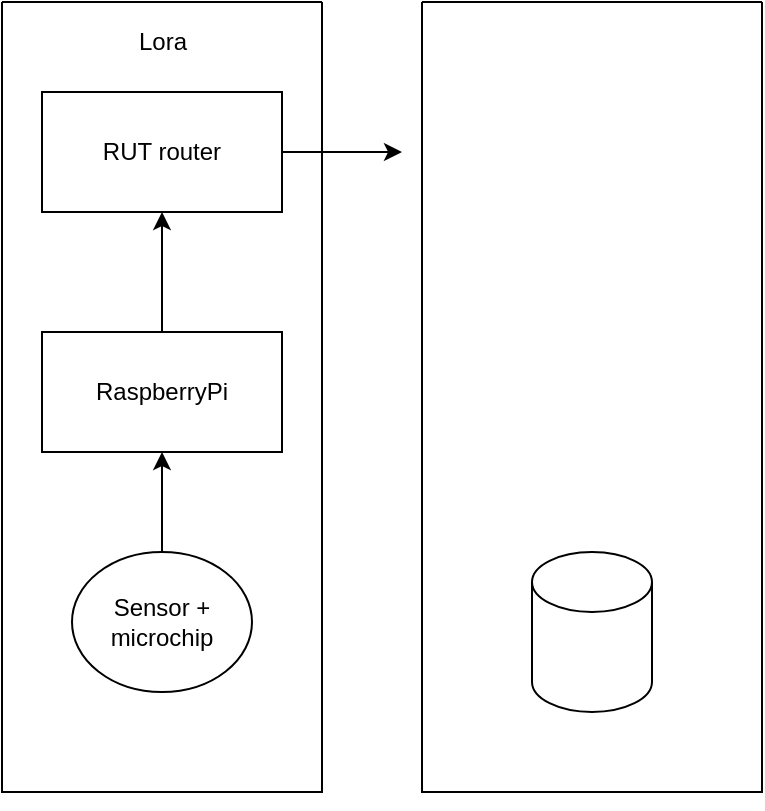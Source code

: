 <mxfile version="17.4.1" type="github">
  <diagram name="Page-1" id="c7488fd3-1785-93aa-aadb-54a6760d102a">
    <mxGraphModel dx="1422" dy="794" grid="1" gridSize="10" guides="1" tooltips="1" connect="1" arrows="1" fold="1" page="1" pageScale="1" pageWidth="1100" pageHeight="850" background="none" math="0" shadow="0">
      <root>
        <mxCell id="0" />
        <mxCell id="1" parent="0" />
        <mxCell id="0YkN7FA_I91x9jAutYYU-3" value="" style="swimlane;startSize=0;" vertex="1" parent="1">
          <mxGeometry x="100" y="160" width="160" height="395" as="geometry" />
        </mxCell>
        <mxCell id="0YkN7FA_I91x9jAutYYU-1" value="RaspberryPi" style="rounded=0;whiteSpace=wrap;html=1;" vertex="1" parent="0YkN7FA_I91x9jAutYYU-3">
          <mxGeometry x="20" y="165" width="120" height="60" as="geometry" />
        </mxCell>
        <mxCell id="0YkN7FA_I91x9jAutYYU-9" value="" style="endArrow=classic;html=1;rounded=0;entryX=0.5;entryY=1;entryDx=0;entryDy=0;startArrow=none;" edge="1" parent="0YkN7FA_I91x9jAutYYU-3" source="0YkN7FA_I91x9jAutYYU-4" target="0YkN7FA_I91x9jAutYYU-1">
          <mxGeometry width="50" height="50" relative="1" as="geometry">
            <mxPoint x="80" y="400" as="sourcePoint" />
            <mxPoint x="80" y="340" as="targetPoint" />
          </mxGeometry>
        </mxCell>
        <mxCell id="0YkN7FA_I91x9jAutYYU-11" value="" style="endArrow=classic;html=1;rounded=0;entryX=0.5;entryY=1;entryDx=0;entryDy=0;exitX=0.5;exitY=0;exitDx=0;exitDy=0;" edge="1" parent="0YkN7FA_I91x9jAutYYU-3" source="0YkN7FA_I91x9jAutYYU-1" target="0YkN7FA_I91x9jAutYYU-12">
          <mxGeometry width="50" height="50" relative="1" as="geometry">
            <mxPoint x="80" y="260" as="sourcePoint" />
            <mxPoint x="125" y="210" as="targetPoint" />
          </mxGeometry>
        </mxCell>
        <mxCell id="0YkN7FA_I91x9jAutYYU-12" value="RUT router" style="rounded=0;whiteSpace=wrap;html=1;" vertex="1" parent="0YkN7FA_I91x9jAutYYU-3">
          <mxGeometry x="20" y="45" width="120" height="60" as="geometry" />
        </mxCell>
        <mxCell id="0YkN7FA_I91x9jAutYYU-10" value="Lora" style="text;html=1;align=center;verticalAlign=middle;resizable=0;points=[];autosize=1;strokeColor=none;fillColor=none;" vertex="1" parent="0YkN7FA_I91x9jAutYYU-3">
          <mxGeometry x="60" y="10" width="40" height="20" as="geometry" />
        </mxCell>
        <mxCell id="0YkN7FA_I91x9jAutYYU-4" value="Sensor + microchip" style="ellipse;whiteSpace=wrap;html=1;" vertex="1" parent="0YkN7FA_I91x9jAutYYU-3">
          <mxGeometry x="35" y="275" width="90" height="70" as="geometry" />
        </mxCell>
        <mxCell id="0YkN7FA_I91x9jAutYYU-7" value="" style="swimlane;startSize=0;" vertex="1" parent="1">
          <mxGeometry x="310" y="160" width="170" height="395" as="geometry" />
        </mxCell>
        <mxCell id="0YkN7FA_I91x9jAutYYU-2" value="" style="shape=cylinder3;whiteSpace=wrap;html=1;boundedLbl=1;backgroundOutline=1;size=15;" vertex="1" parent="0YkN7FA_I91x9jAutYYU-7">
          <mxGeometry x="55" y="275" width="60" height="80" as="geometry" />
        </mxCell>
        <mxCell id="0YkN7FA_I91x9jAutYYU-17" value="" style="edgeStyle=orthogonalEdgeStyle;rounded=0;orthogonalLoop=1;jettySize=auto;html=1;exitX=1;exitY=0.5;exitDx=0;exitDy=0;" edge="1" parent="1" source="0YkN7FA_I91x9jAutYYU-12">
          <mxGeometry relative="1" as="geometry">
            <mxPoint x="270" y="235" as="sourcePoint" />
            <mxPoint x="300" y="235" as="targetPoint" />
            <Array as="points" />
          </mxGeometry>
        </mxCell>
        <mxCell id="0YkN7FA_I91x9jAutYYU-18" style="edgeStyle=orthogonalEdgeStyle;rounded=0;orthogonalLoop=1;jettySize=auto;html=1;exitX=0.5;exitY=1;exitDx=0;exitDy=0;" edge="1" parent="1" source="0YkN7FA_I91x9jAutYYU-3" target="0YkN7FA_I91x9jAutYYU-3">
          <mxGeometry relative="1" as="geometry" />
        </mxCell>
      </root>
    </mxGraphModel>
  </diagram>
</mxfile>
